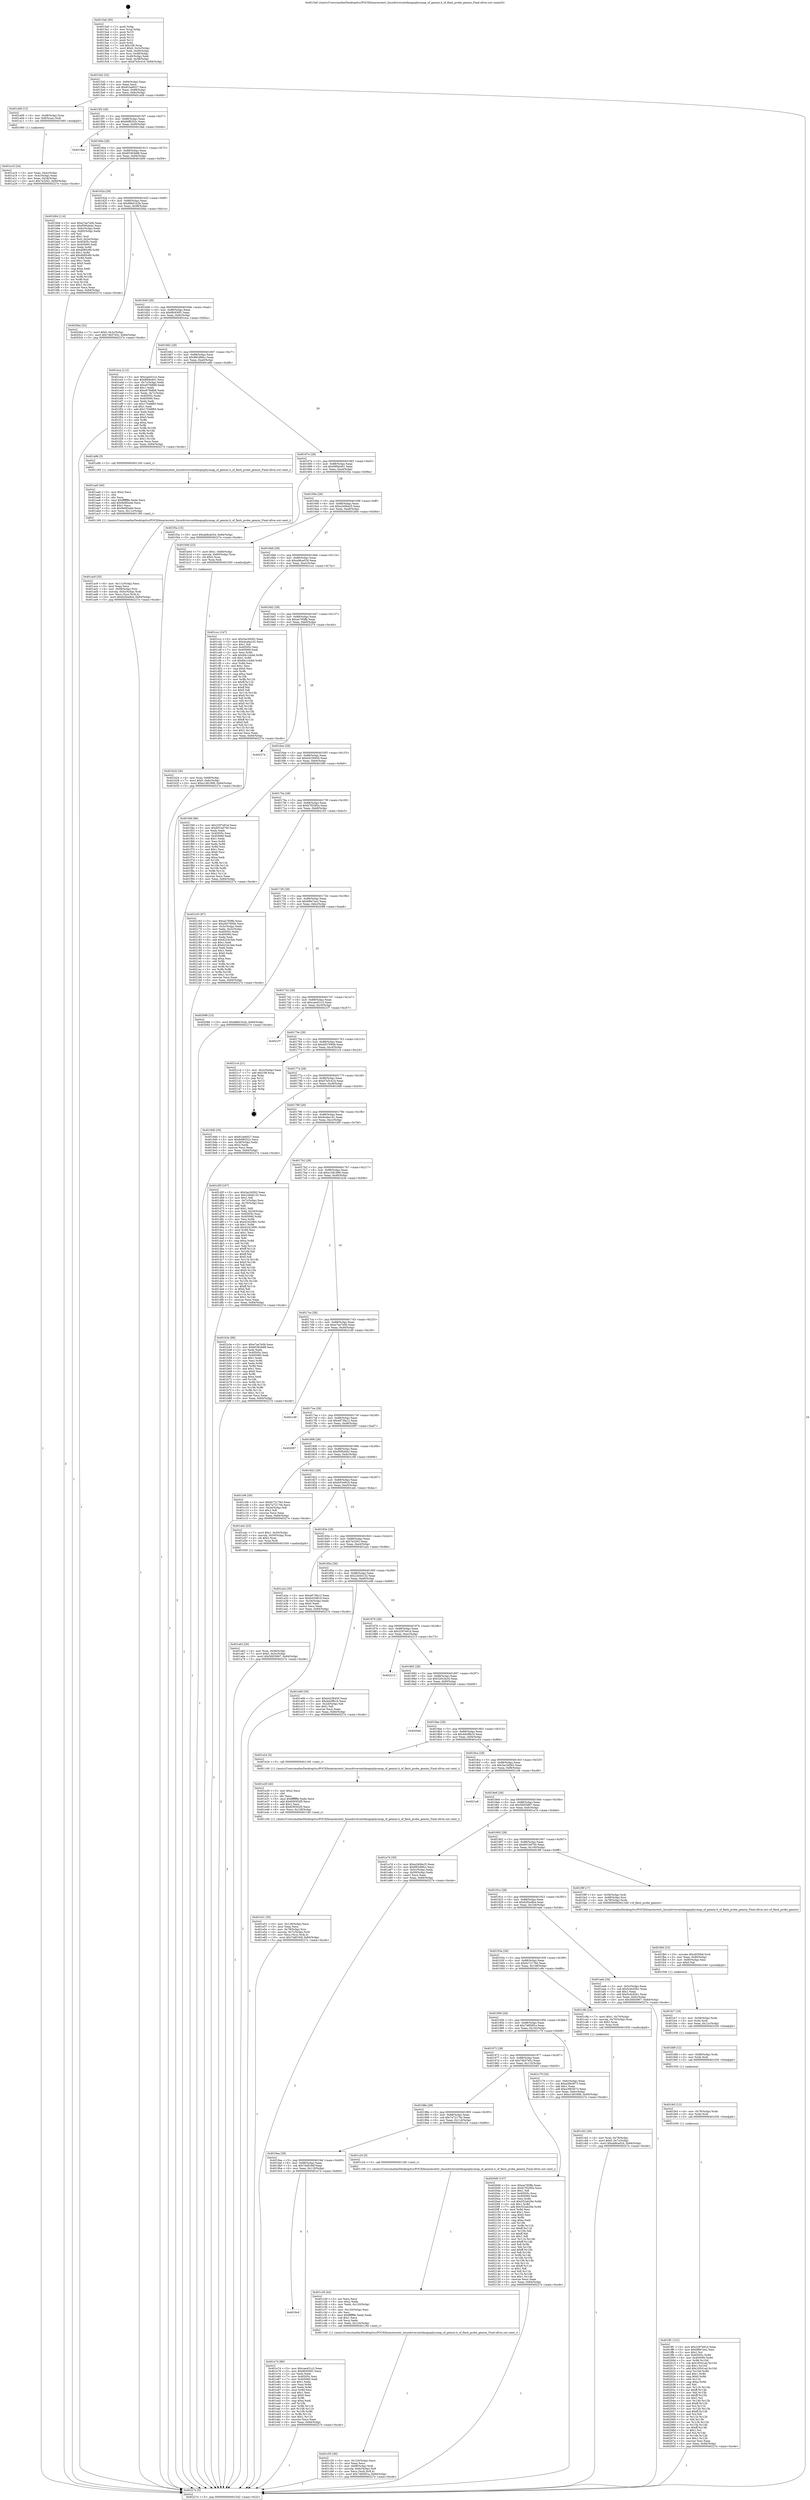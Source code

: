 digraph "0x4015a0" {
  label = "0x4015a0 (/mnt/c/Users/mathe/Desktop/tcc/POCII/binaries/extr_linuxdriversmtdmapsphysmap_of_gemini.h_of_flash_probe_gemini_Final-ollvm.out::main(0))"
  labelloc = "t"
  node[shape=record]

  Entry [label="",width=0.3,height=0.3,shape=circle,fillcolor=black,style=filled]
  "0x4015d2" [label="{
     0x4015d2 [32]\l
     | [instrs]\l
     &nbsp;&nbsp;0x4015d2 \<+6\>: mov -0x84(%rbp),%eax\l
     &nbsp;&nbsp;0x4015d8 \<+2\>: mov %eax,%ecx\l
     &nbsp;&nbsp;0x4015da \<+6\>: sub $0x81be6027,%ecx\l
     &nbsp;&nbsp;0x4015e0 \<+6\>: mov %eax,-0x88(%rbp)\l
     &nbsp;&nbsp;0x4015e6 \<+6\>: mov %ecx,-0x8c(%rbp)\l
     &nbsp;&nbsp;0x4015ec \<+6\>: je 0000000000401a09 \<main+0x469\>\l
  }"]
  "0x401a09" [label="{
     0x401a09 [13]\l
     | [instrs]\l
     &nbsp;&nbsp;0x401a09 \<+4\>: mov -0x48(%rbp),%rax\l
     &nbsp;&nbsp;0x401a0d \<+4\>: mov 0x8(%rax),%rdi\l
     &nbsp;&nbsp;0x401a11 \<+5\>: call 0000000000401060 \<atoi@plt\>\l
     | [calls]\l
     &nbsp;&nbsp;0x401060 \{1\} (unknown)\l
  }"]
  "0x4015f2" [label="{
     0x4015f2 [28]\l
     | [instrs]\l
     &nbsp;&nbsp;0x4015f2 \<+5\>: jmp 00000000004015f7 \<main+0x57\>\l
     &nbsp;&nbsp;0x4015f7 \<+6\>: mov -0x88(%rbp),%eax\l
     &nbsp;&nbsp;0x4015fd \<+5\>: sub $0x84f8352c,%eax\l
     &nbsp;&nbsp;0x401602 \<+6\>: mov %eax,-0x90(%rbp)\l
     &nbsp;&nbsp;0x401608 \<+6\>: je 00000000004019ee \<main+0x44e\>\l
  }"]
  Exit [label="",width=0.3,height=0.3,shape=circle,fillcolor=black,style=filled,peripheries=2]
  "0x4019ee" [label="{
     0x4019ee\l
  }", style=dashed]
  "0x40160e" [label="{
     0x40160e [28]\l
     | [instrs]\l
     &nbsp;&nbsp;0x40160e \<+5\>: jmp 0000000000401613 \<main+0x73\>\l
     &nbsp;&nbsp;0x401613 \<+6\>: mov -0x88(%rbp),%eax\l
     &nbsp;&nbsp;0x401619 \<+5\>: sub $0x85363b88,%eax\l
     &nbsp;&nbsp;0x40161e \<+6\>: mov %eax,-0x94(%rbp)\l
     &nbsp;&nbsp;0x401624 \<+6\>: je 0000000000401b94 \<main+0x5f4\>\l
  }"]
  "0x401ff1" [label="{
     0x401ff1 [151]\l
     | [instrs]\l
     &nbsp;&nbsp;0x401ff1 \<+5\>: mov $0x2297e91d,%eax\l
     &nbsp;&nbsp;0x401ff6 \<+5\>: mov $0xbf9e7ee2,%esi\l
     &nbsp;&nbsp;0x401ffb \<+2\>: mov $0x1,%cl\l
     &nbsp;&nbsp;0x401ffd \<+8\>: mov 0x40505c,%r8d\l
     &nbsp;&nbsp;0x402005 \<+8\>: mov 0x405060,%r9d\l
     &nbsp;&nbsp;0x40200d \<+3\>: mov %r8d,%r10d\l
     &nbsp;&nbsp;0x402010 \<+7\>: sub $0x16541ed,%r10d\l
     &nbsp;&nbsp;0x402017 \<+4\>: sub $0x1,%r10d\l
     &nbsp;&nbsp;0x40201b \<+7\>: add $0x16541ed,%r10d\l
     &nbsp;&nbsp;0x402022 \<+4\>: imul %r10d,%r8d\l
     &nbsp;&nbsp;0x402026 \<+4\>: and $0x1,%r8d\l
     &nbsp;&nbsp;0x40202a \<+4\>: cmp $0x0,%r8d\l
     &nbsp;&nbsp;0x40202e \<+4\>: sete %r11b\l
     &nbsp;&nbsp;0x402032 \<+4\>: cmp $0xa,%r9d\l
     &nbsp;&nbsp;0x402036 \<+3\>: setl %bl\l
     &nbsp;&nbsp;0x402039 \<+3\>: mov %r11b,%r14b\l
     &nbsp;&nbsp;0x40203c \<+4\>: xor $0xff,%r14b\l
     &nbsp;&nbsp;0x402040 \<+3\>: mov %bl,%r15b\l
     &nbsp;&nbsp;0x402043 \<+4\>: xor $0xff,%r15b\l
     &nbsp;&nbsp;0x402047 \<+3\>: xor $0x1,%cl\l
     &nbsp;&nbsp;0x40204a \<+3\>: mov %r14b,%r12b\l
     &nbsp;&nbsp;0x40204d \<+4\>: and $0xff,%r12b\l
     &nbsp;&nbsp;0x402051 \<+3\>: and %cl,%r11b\l
     &nbsp;&nbsp;0x402054 \<+3\>: mov %r15b,%r13b\l
     &nbsp;&nbsp;0x402057 \<+4\>: and $0xff,%r13b\l
     &nbsp;&nbsp;0x40205b \<+2\>: and %cl,%bl\l
     &nbsp;&nbsp;0x40205d \<+3\>: or %r11b,%r12b\l
     &nbsp;&nbsp;0x402060 \<+3\>: or %bl,%r13b\l
     &nbsp;&nbsp;0x402063 \<+3\>: xor %r13b,%r12b\l
     &nbsp;&nbsp;0x402066 \<+3\>: or %r15b,%r14b\l
     &nbsp;&nbsp;0x402069 \<+4\>: xor $0xff,%r14b\l
     &nbsp;&nbsp;0x40206d \<+3\>: or $0x1,%cl\l
     &nbsp;&nbsp;0x402070 \<+3\>: and %cl,%r14b\l
     &nbsp;&nbsp;0x402073 \<+3\>: or %r14b,%r12b\l
     &nbsp;&nbsp;0x402076 \<+4\>: test $0x1,%r12b\l
     &nbsp;&nbsp;0x40207a \<+3\>: cmovne %esi,%eax\l
     &nbsp;&nbsp;0x40207d \<+6\>: mov %eax,-0x84(%rbp)\l
     &nbsp;&nbsp;0x402083 \<+5\>: jmp 000000000040227e \<main+0xcde\>\l
  }"]
  "0x401b94" [label="{
     0x401b94 [114]\l
     | [instrs]\l
     &nbsp;&nbsp;0x401b94 \<+5\>: mov $0xe7ae7e0b,%eax\l
     &nbsp;&nbsp;0x401b99 \<+5\>: mov $0xf595d44c,%ecx\l
     &nbsp;&nbsp;0x401b9e \<+3\>: mov -0x6c(%rbp),%edx\l
     &nbsp;&nbsp;0x401ba1 \<+3\>: cmp -0x60(%rbp),%edx\l
     &nbsp;&nbsp;0x401ba4 \<+4\>: setl %sil\l
     &nbsp;&nbsp;0x401ba8 \<+4\>: and $0x1,%sil\l
     &nbsp;&nbsp;0x401bac \<+4\>: mov %sil,-0x2e(%rbp)\l
     &nbsp;&nbsp;0x401bb0 \<+7\>: mov 0x40505c,%edx\l
     &nbsp;&nbsp;0x401bb7 \<+7\>: mov 0x405060,%edi\l
     &nbsp;&nbsp;0x401bbe \<+3\>: mov %edx,%r8d\l
     &nbsp;&nbsp;0x401bc1 \<+7\>: sub $0xd085c89,%r8d\l
     &nbsp;&nbsp;0x401bc8 \<+4\>: sub $0x1,%r8d\l
     &nbsp;&nbsp;0x401bcc \<+7\>: add $0xd085c89,%r8d\l
     &nbsp;&nbsp;0x401bd3 \<+4\>: imul %r8d,%edx\l
     &nbsp;&nbsp;0x401bd7 \<+3\>: and $0x1,%edx\l
     &nbsp;&nbsp;0x401bda \<+3\>: cmp $0x0,%edx\l
     &nbsp;&nbsp;0x401bdd \<+4\>: sete %sil\l
     &nbsp;&nbsp;0x401be1 \<+3\>: cmp $0xa,%edi\l
     &nbsp;&nbsp;0x401be4 \<+4\>: setl %r9b\l
     &nbsp;&nbsp;0x401be8 \<+3\>: mov %sil,%r10b\l
     &nbsp;&nbsp;0x401beb \<+3\>: and %r9b,%r10b\l
     &nbsp;&nbsp;0x401bee \<+3\>: xor %r9b,%sil\l
     &nbsp;&nbsp;0x401bf1 \<+3\>: or %sil,%r10b\l
     &nbsp;&nbsp;0x401bf4 \<+4\>: test $0x1,%r10b\l
     &nbsp;&nbsp;0x401bf8 \<+3\>: cmovne %ecx,%eax\l
     &nbsp;&nbsp;0x401bfb \<+6\>: mov %eax,-0x84(%rbp)\l
     &nbsp;&nbsp;0x401c01 \<+5\>: jmp 000000000040227e \<main+0xcde\>\l
  }"]
  "0x40162a" [label="{
     0x40162a [28]\l
     | [instrs]\l
     &nbsp;&nbsp;0x40162a \<+5\>: jmp 000000000040162f \<main+0x8f\>\l
     &nbsp;&nbsp;0x40162f \<+6\>: mov -0x88(%rbp),%eax\l
     &nbsp;&nbsp;0x401635 \<+5\>: sub $0x88b01b2b,%eax\l
     &nbsp;&nbsp;0x40163a \<+6\>: mov %eax,-0x98(%rbp)\l
     &nbsp;&nbsp;0x401640 \<+6\>: je 00000000004020ba \<main+0xb1a\>\l
  }"]
  "0x401fe5" [label="{
     0x401fe5 [12]\l
     | [instrs]\l
     &nbsp;&nbsp;0x401fe5 \<+4\>: mov -0x78(%rbp),%rdx\l
     &nbsp;&nbsp;0x401fe9 \<+3\>: mov %rdx,%rdi\l
     &nbsp;&nbsp;0x401fec \<+5\>: call 0000000000401030 \<free@plt\>\l
     | [calls]\l
     &nbsp;&nbsp;0x401030 \{1\} (unknown)\l
  }"]
  "0x4020ba" [label="{
     0x4020ba [22]\l
     | [instrs]\l
     &nbsp;&nbsp;0x4020ba \<+7\>: movl $0x0,-0x3c(%rbp)\l
     &nbsp;&nbsp;0x4020c1 \<+10\>: movl $0x74b57e5c,-0x84(%rbp)\l
     &nbsp;&nbsp;0x4020cb \<+5\>: jmp 000000000040227e \<main+0xcde\>\l
  }"]
  "0x401646" [label="{
     0x401646 [28]\l
     | [instrs]\l
     &nbsp;&nbsp;0x401646 \<+5\>: jmp 000000000040164b \<main+0xab\>\l
     &nbsp;&nbsp;0x40164b \<+6\>: mov -0x88(%rbp),%eax\l
     &nbsp;&nbsp;0x401651 \<+5\>: sub $0x8fc930f1,%eax\l
     &nbsp;&nbsp;0x401656 \<+6\>: mov %eax,-0x9c(%rbp)\l
     &nbsp;&nbsp;0x40165c \<+6\>: je 0000000000401eca \<main+0x92a\>\l
  }"]
  "0x401fd9" [label="{
     0x401fd9 [12]\l
     | [instrs]\l
     &nbsp;&nbsp;0x401fd9 \<+4\>: mov -0x68(%rbp),%rdx\l
     &nbsp;&nbsp;0x401fdd \<+3\>: mov %rdx,%rdi\l
     &nbsp;&nbsp;0x401fe0 \<+5\>: call 0000000000401030 \<free@plt\>\l
     | [calls]\l
     &nbsp;&nbsp;0x401030 \{1\} (unknown)\l
  }"]
  "0x401eca" [label="{
     0x401eca [112]\l
     | [instrs]\l
     &nbsp;&nbsp;0x401eca \<+5\>: mov $0xcae431c2,%eax\l
     &nbsp;&nbsp;0x401ecf \<+5\>: mov $0x99f4e401,%ecx\l
     &nbsp;&nbsp;0x401ed4 \<+3\>: mov -0x7c(%rbp),%edx\l
     &nbsp;&nbsp;0x401ed7 \<+6\>: add $0xe979dfd8,%edx\l
     &nbsp;&nbsp;0x401edd \<+3\>: add $0x1,%edx\l
     &nbsp;&nbsp;0x401ee0 \<+6\>: sub $0xe979dfd8,%edx\l
     &nbsp;&nbsp;0x401ee6 \<+3\>: mov %edx,-0x7c(%rbp)\l
     &nbsp;&nbsp;0x401ee9 \<+7\>: mov 0x40505c,%edx\l
     &nbsp;&nbsp;0x401ef0 \<+7\>: mov 0x405060,%esi\l
     &nbsp;&nbsp;0x401ef7 \<+2\>: mov %edx,%edi\l
     &nbsp;&nbsp;0x401ef9 \<+6\>: sub $0x17048f65,%edi\l
     &nbsp;&nbsp;0x401eff \<+3\>: sub $0x1,%edi\l
     &nbsp;&nbsp;0x401f02 \<+6\>: add $0x17048f65,%edi\l
     &nbsp;&nbsp;0x401f08 \<+3\>: imul %edi,%edx\l
     &nbsp;&nbsp;0x401f0b \<+3\>: and $0x1,%edx\l
     &nbsp;&nbsp;0x401f0e \<+3\>: cmp $0x0,%edx\l
     &nbsp;&nbsp;0x401f11 \<+4\>: sete %r8b\l
     &nbsp;&nbsp;0x401f15 \<+3\>: cmp $0xa,%esi\l
     &nbsp;&nbsp;0x401f18 \<+4\>: setl %r9b\l
     &nbsp;&nbsp;0x401f1c \<+3\>: mov %r8b,%r10b\l
     &nbsp;&nbsp;0x401f1f \<+3\>: and %r9b,%r10b\l
     &nbsp;&nbsp;0x401f22 \<+3\>: xor %r9b,%r8b\l
     &nbsp;&nbsp;0x401f25 \<+3\>: or %r8b,%r10b\l
     &nbsp;&nbsp;0x401f28 \<+4\>: test $0x1,%r10b\l
     &nbsp;&nbsp;0x401f2c \<+3\>: cmovne %ecx,%eax\l
     &nbsp;&nbsp;0x401f2f \<+6\>: mov %eax,-0x84(%rbp)\l
     &nbsp;&nbsp;0x401f35 \<+5\>: jmp 000000000040227e \<main+0xcde\>\l
  }"]
  "0x401662" [label="{
     0x401662 [28]\l
     | [instrs]\l
     &nbsp;&nbsp;0x401662 \<+5\>: jmp 0000000000401667 \<main+0xc7\>\l
     &nbsp;&nbsp;0x401667 \<+6\>: mov -0x88(%rbp),%eax\l
     &nbsp;&nbsp;0x40166d \<+5\>: sub $0x992d96cc,%eax\l
     &nbsp;&nbsp;0x401672 \<+6\>: mov %eax,-0xa0(%rbp)\l
     &nbsp;&nbsp;0x401678 \<+6\>: je 0000000000401a9b \<main+0x4fb\>\l
  }"]
  "0x401fc7" [label="{
     0x401fc7 [18]\l
     | [instrs]\l
     &nbsp;&nbsp;0x401fc7 \<+4\>: mov -0x58(%rbp),%rdx\l
     &nbsp;&nbsp;0x401fcb \<+3\>: mov %rdx,%rdi\l
     &nbsp;&nbsp;0x401fce \<+6\>: mov %eax,-0x12c(%rbp)\l
     &nbsp;&nbsp;0x401fd4 \<+5\>: call 0000000000401030 \<free@plt\>\l
     | [calls]\l
     &nbsp;&nbsp;0x401030 \{1\} (unknown)\l
  }"]
  "0x401a9b" [label="{
     0x401a9b [5]\l
     | [instrs]\l
     &nbsp;&nbsp;0x401a9b \<+5\>: call 0000000000401160 \<next_i\>\l
     | [calls]\l
     &nbsp;&nbsp;0x401160 \{1\} (/mnt/c/Users/mathe/Desktop/tcc/POCII/binaries/extr_linuxdriversmtdmapsphysmap_of_gemini.h_of_flash_probe_gemini_Final-ollvm.out::next_i)\l
  }"]
  "0x40167e" [label="{
     0x40167e [28]\l
     | [instrs]\l
     &nbsp;&nbsp;0x40167e \<+5\>: jmp 0000000000401683 \<main+0xe3\>\l
     &nbsp;&nbsp;0x401683 \<+6\>: mov -0x88(%rbp),%eax\l
     &nbsp;&nbsp;0x401689 \<+5\>: sub $0x99f4e401,%eax\l
     &nbsp;&nbsp;0x40168e \<+6\>: mov %eax,-0xa4(%rbp)\l
     &nbsp;&nbsp;0x401694 \<+6\>: je 0000000000401f3a \<main+0x99a\>\l
  }"]
  "0x401fb0" [label="{
     0x401fb0 [23]\l
     | [instrs]\l
     &nbsp;&nbsp;0x401fb0 \<+10\>: movabs $0x4030b6,%rdi\l
     &nbsp;&nbsp;0x401fba \<+3\>: mov %eax,-0x80(%rbp)\l
     &nbsp;&nbsp;0x401fbd \<+3\>: mov -0x80(%rbp),%esi\l
     &nbsp;&nbsp;0x401fc0 \<+2\>: mov $0x0,%al\l
     &nbsp;&nbsp;0x401fc2 \<+5\>: call 0000000000401040 \<printf@plt\>\l
     | [calls]\l
     &nbsp;&nbsp;0x401040 \{1\} (unknown)\l
  }"]
  "0x401f3a" [label="{
     0x401f3a [15]\l
     | [instrs]\l
     &nbsp;&nbsp;0x401f3a \<+10\>: movl $0xab8ca024,-0x84(%rbp)\l
     &nbsp;&nbsp;0x401f44 \<+5\>: jmp 000000000040227e \<main+0xcde\>\l
  }"]
  "0x40169a" [label="{
     0x40169a [28]\l
     | [instrs]\l
     &nbsp;&nbsp;0x40169a \<+5\>: jmp 000000000040169f \<main+0xff\>\l
     &nbsp;&nbsp;0x40169f \<+6\>: mov -0x88(%rbp),%eax\l
     &nbsp;&nbsp;0x4016a5 \<+5\>: sub $0xa2406a25,%eax\l
     &nbsp;&nbsp;0x4016aa \<+6\>: mov %eax,-0xa8(%rbp)\l
     &nbsp;&nbsp;0x4016b0 \<+6\>: je 0000000000401b0d \<main+0x56d\>\l
  }"]
  "0x4019c6" [label="{
     0x4019c6\l
  }", style=dashed]
  "0x401b0d" [label="{
     0x401b0d [23]\l
     | [instrs]\l
     &nbsp;&nbsp;0x401b0d \<+7\>: movl $0x1,-0x60(%rbp)\l
     &nbsp;&nbsp;0x401b14 \<+4\>: movslq -0x60(%rbp),%rax\l
     &nbsp;&nbsp;0x401b18 \<+4\>: shl $0x2,%rax\l
     &nbsp;&nbsp;0x401b1c \<+3\>: mov %rax,%rdi\l
     &nbsp;&nbsp;0x401b1f \<+5\>: call 0000000000401050 \<malloc@plt\>\l
     | [calls]\l
     &nbsp;&nbsp;0x401050 \{1\} (unknown)\l
  }"]
  "0x4016b6" [label="{
     0x4016b6 [28]\l
     | [instrs]\l
     &nbsp;&nbsp;0x4016b6 \<+5\>: jmp 00000000004016bb \<main+0x11b\>\l
     &nbsp;&nbsp;0x4016bb \<+6\>: mov -0x88(%rbp),%eax\l
     &nbsp;&nbsp;0x4016c1 \<+5\>: sub $0xab8ca024,%eax\l
     &nbsp;&nbsp;0x4016c6 \<+6\>: mov %eax,-0xac(%rbp)\l
     &nbsp;&nbsp;0x4016cc \<+6\>: je 0000000000401ccc \<main+0x72c\>\l
  }"]
  "0x401e74" [label="{
     0x401e74 [86]\l
     | [instrs]\l
     &nbsp;&nbsp;0x401e74 \<+5\>: mov $0xcae431c2,%eax\l
     &nbsp;&nbsp;0x401e79 \<+5\>: mov $0x8fc930f1,%ecx\l
     &nbsp;&nbsp;0x401e7e \<+2\>: xor %edx,%edx\l
     &nbsp;&nbsp;0x401e80 \<+7\>: mov 0x40505c,%esi\l
     &nbsp;&nbsp;0x401e87 \<+7\>: mov 0x405060,%edi\l
     &nbsp;&nbsp;0x401e8e \<+3\>: sub $0x1,%edx\l
     &nbsp;&nbsp;0x401e91 \<+3\>: mov %esi,%r8d\l
     &nbsp;&nbsp;0x401e94 \<+3\>: add %edx,%r8d\l
     &nbsp;&nbsp;0x401e97 \<+4\>: imul %r8d,%esi\l
     &nbsp;&nbsp;0x401e9b \<+3\>: and $0x1,%esi\l
     &nbsp;&nbsp;0x401e9e \<+3\>: cmp $0x0,%esi\l
     &nbsp;&nbsp;0x401ea1 \<+4\>: sete %r9b\l
     &nbsp;&nbsp;0x401ea5 \<+3\>: cmp $0xa,%edi\l
     &nbsp;&nbsp;0x401ea8 \<+4\>: setl %r10b\l
     &nbsp;&nbsp;0x401eac \<+3\>: mov %r9b,%r11b\l
     &nbsp;&nbsp;0x401eaf \<+3\>: and %r10b,%r11b\l
     &nbsp;&nbsp;0x401eb2 \<+3\>: xor %r10b,%r9b\l
     &nbsp;&nbsp;0x401eb5 \<+3\>: or %r9b,%r11b\l
     &nbsp;&nbsp;0x401eb8 \<+4\>: test $0x1,%r11b\l
     &nbsp;&nbsp;0x401ebc \<+3\>: cmovne %ecx,%eax\l
     &nbsp;&nbsp;0x401ebf \<+6\>: mov %eax,-0x84(%rbp)\l
     &nbsp;&nbsp;0x401ec5 \<+5\>: jmp 000000000040227e \<main+0xcde\>\l
  }"]
  "0x401ccc" [label="{
     0x401ccc [147]\l
     | [instrs]\l
     &nbsp;&nbsp;0x401ccc \<+5\>: mov $0x5ac3d562,%eax\l
     &nbsp;&nbsp;0x401cd1 \<+5\>: mov $0xdcaba1d1,%ecx\l
     &nbsp;&nbsp;0x401cd6 \<+2\>: mov $0x1,%dl\l
     &nbsp;&nbsp;0x401cd8 \<+7\>: mov 0x40505c,%esi\l
     &nbsp;&nbsp;0x401cdf \<+7\>: mov 0x405060,%edi\l
     &nbsp;&nbsp;0x401ce6 \<+3\>: mov %esi,%r8d\l
     &nbsp;&nbsp;0x401ce9 \<+7\>: add $0x84c1dcb6,%r8d\l
     &nbsp;&nbsp;0x401cf0 \<+4\>: sub $0x1,%r8d\l
     &nbsp;&nbsp;0x401cf4 \<+7\>: sub $0x84c1dcb6,%r8d\l
     &nbsp;&nbsp;0x401cfb \<+4\>: imul %r8d,%esi\l
     &nbsp;&nbsp;0x401cff \<+3\>: and $0x1,%esi\l
     &nbsp;&nbsp;0x401d02 \<+3\>: cmp $0x0,%esi\l
     &nbsp;&nbsp;0x401d05 \<+4\>: sete %r9b\l
     &nbsp;&nbsp;0x401d09 \<+3\>: cmp $0xa,%edi\l
     &nbsp;&nbsp;0x401d0c \<+4\>: setl %r10b\l
     &nbsp;&nbsp;0x401d10 \<+3\>: mov %r9b,%r11b\l
     &nbsp;&nbsp;0x401d13 \<+4\>: xor $0xff,%r11b\l
     &nbsp;&nbsp;0x401d17 \<+3\>: mov %r10b,%bl\l
     &nbsp;&nbsp;0x401d1a \<+3\>: xor $0xff,%bl\l
     &nbsp;&nbsp;0x401d1d \<+3\>: xor $0x0,%dl\l
     &nbsp;&nbsp;0x401d20 \<+3\>: mov %r11b,%r14b\l
     &nbsp;&nbsp;0x401d23 \<+4\>: and $0x0,%r14b\l
     &nbsp;&nbsp;0x401d27 \<+3\>: and %dl,%r9b\l
     &nbsp;&nbsp;0x401d2a \<+3\>: mov %bl,%r15b\l
     &nbsp;&nbsp;0x401d2d \<+4\>: and $0x0,%r15b\l
     &nbsp;&nbsp;0x401d31 \<+3\>: and %dl,%r10b\l
     &nbsp;&nbsp;0x401d34 \<+3\>: or %r9b,%r14b\l
     &nbsp;&nbsp;0x401d37 \<+3\>: or %r10b,%r15b\l
     &nbsp;&nbsp;0x401d3a \<+3\>: xor %r15b,%r14b\l
     &nbsp;&nbsp;0x401d3d \<+3\>: or %bl,%r11b\l
     &nbsp;&nbsp;0x401d40 \<+4\>: xor $0xff,%r11b\l
     &nbsp;&nbsp;0x401d44 \<+3\>: or $0x0,%dl\l
     &nbsp;&nbsp;0x401d47 \<+3\>: and %dl,%r11b\l
     &nbsp;&nbsp;0x401d4a \<+3\>: or %r11b,%r14b\l
     &nbsp;&nbsp;0x401d4d \<+4\>: test $0x1,%r14b\l
     &nbsp;&nbsp;0x401d51 \<+3\>: cmovne %ecx,%eax\l
     &nbsp;&nbsp;0x401d54 \<+6\>: mov %eax,-0x84(%rbp)\l
     &nbsp;&nbsp;0x401d5a \<+5\>: jmp 000000000040227e \<main+0xcde\>\l
  }"]
  "0x4016d2" [label="{
     0x4016d2 [28]\l
     | [instrs]\l
     &nbsp;&nbsp;0x4016d2 \<+5\>: jmp 00000000004016d7 \<main+0x137\>\l
     &nbsp;&nbsp;0x4016d7 \<+6\>: mov -0x88(%rbp),%eax\l
     &nbsp;&nbsp;0x4016dd \<+5\>: sub $0xae795ffa,%eax\l
     &nbsp;&nbsp;0x4016e2 \<+6\>: mov %eax,-0xb0(%rbp)\l
     &nbsp;&nbsp;0x4016e8 \<+6\>: je 0000000000402274 \<main+0xcd4\>\l
  }"]
  "0x401e51" [label="{
     0x401e51 [35]\l
     | [instrs]\l
     &nbsp;&nbsp;0x401e51 \<+6\>: mov -0x128(%rbp),%ecx\l
     &nbsp;&nbsp;0x401e57 \<+3\>: imul %eax,%ecx\l
     &nbsp;&nbsp;0x401e5a \<+4\>: mov -0x78(%rbp),%rsi\l
     &nbsp;&nbsp;0x401e5e \<+4\>: movslq -0x7c(%rbp),%rdi\l
     &nbsp;&nbsp;0x401e62 \<+3\>: mov %ecx,(%rsi,%rdi,4)\l
     &nbsp;&nbsp;0x401e65 \<+10\>: movl $0x7ddf194f,-0x84(%rbp)\l
     &nbsp;&nbsp;0x401e6f \<+5\>: jmp 000000000040227e \<main+0xcde\>\l
  }"]
  "0x402274" [label="{
     0x402274\l
  }", style=dashed]
  "0x4016ee" [label="{
     0x4016ee [28]\l
     | [instrs]\l
     &nbsp;&nbsp;0x4016ee \<+5\>: jmp 00000000004016f3 \<main+0x153\>\l
     &nbsp;&nbsp;0x4016f3 \<+6\>: mov -0x88(%rbp),%eax\l
     &nbsp;&nbsp;0x4016f9 \<+5\>: sub $0xb4239450,%eax\l
     &nbsp;&nbsp;0x4016fe \<+6\>: mov %eax,-0xb4(%rbp)\l
     &nbsp;&nbsp;0x401704 \<+6\>: je 0000000000401f49 \<main+0x9a9\>\l
  }"]
  "0x401e29" [label="{
     0x401e29 [40]\l
     | [instrs]\l
     &nbsp;&nbsp;0x401e29 \<+5\>: mov $0x2,%ecx\l
     &nbsp;&nbsp;0x401e2e \<+1\>: cltd\l
     &nbsp;&nbsp;0x401e2f \<+2\>: idiv %ecx\l
     &nbsp;&nbsp;0x401e31 \<+6\>: imul $0xfffffffe,%edx,%ecx\l
     &nbsp;&nbsp;0x401e37 \<+6\>: add $0x839302f5,%ecx\l
     &nbsp;&nbsp;0x401e3d \<+3\>: add $0x1,%ecx\l
     &nbsp;&nbsp;0x401e40 \<+6\>: sub $0x839302f5,%ecx\l
     &nbsp;&nbsp;0x401e46 \<+6\>: mov %ecx,-0x128(%rbp)\l
     &nbsp;&nbsp;0x401e4c \<+5\>: call 0000000000401160 \<next_i\>\l
     | [calls]\l
     &nbsp;&nbsp;0x401160 \{1\} (/mnt/c/Users/mathe/Desktop/tcc/POCII/binaries/extr_linuxdriversmtdmapsphysmap_of_gemini.h_of_flash_probe_gemini_Final-ollvm.out::next_i)\l
  }"]
  "0x401f49" [label="{
     0x401f49 [86]\l
     | [instrs]\l
     &nbsp;&nbsp;0x401f49 \<+5\>: mov $0x2297e91d,%eax\l
     &nbsp;&nbsp;0x401f4e \<+5\>: mov $0x601bd700,%ecx\l
     &nbsp;&nbsp;0x401f53 \<+2\>: xor %edx,%edx\l
     &nbsp;&nbsp;0x401f55 \<+7\>: mov 0x40505c,%esi\l
     &nbsp;&nbsp;0x401f5c \<+7\>: mov 0x405060,%edi\l
     &nbsp;&nbsp;0x401f63 \<+3\>: sub $0x1,%edx\l
     &nbsp;&nbsp;0x401f66 \<+3\>: mov %esi,%r8d\l
     &nbsp;&nbsp;0x401f69 \<+3\>: add %edx,%r8d\l
     &nbsp;&nbsp;0x401f6c \<+4\>: imul %r8d,%esi\l
     &nbsp;&nbsp;0x401f70 \<+3\>: and $0x1,%esi\l
     &nbsp;&nbsp;0x401f73 \<+3\>: cmp $0x0,%esi\l
     &nbsp;&nbsp;0x401f76 \<+4\>: sete %r9b\l
     &nbsp;&nbsp;0x401f7a \<+3\>: cmp $0xa,%edi\l
     &nbsp;&nbsp;0x401f7d \<+4\>: setl %r10b\l
     &nbsp;&nbsp;0x401f81 \<+3\>: mov %r9b,%r11b\l
     &nbsp;&nbsp;0x401f84 \<+3\>: and %r10b,%r11b\l
     &nbsp;&nbsp;0x401f87 \<+3\>: xor %r10b,%r9b\l
     &nbsp;&nbsp;0x401f8a \<+3\>: or %r9b,%r11b\l
     &nbsp;&nbsp;0x401f8d \<+4\>: test $0x1,%r11b\l
     &nbsp;&nbsp;0x401f91 \<+3\>: cmovne %ecx,%eax\l
     &nbsp;&nbsp;0x401f94 \<+6\>: mov %eax,-0x84(%rbp)\l
     &nbsp;&nbsp;0x401f9a \<+5\>: jmp 000000000040227e \<main+0xcde\>\l
  }"]
  "0x40170a" [label="{
     0x40170a [28]\l
     | [instrs]\l
     &nbsp;&nbsp;0x40170a \<+5\>: jmp 000000000040170f \<main+0x16f\>\l
     &nbsp;&nbsp;0x40170f \<+6\>: mov -0x88(%rbp),%eax\l
     &nbsp;&nbsp;0x401715 \<+5\>: sub $0xb7f5285a,%eax\l
     &nbsp;&nbsp;0x40171a \<+6\>: mov %eax,-0xb8(%rbp)\l
     &nbsp;&nbsp;0x401720 \<+6\>: je 0000000000402163 \<main+0xbc3\>\l
  }"]
  "0x401cb2" [label="{
     0x401cb2 [26]\l
     | [instrs]\l
     &nbsp;&nbsp;0x401cb2 \<+4\>: mov %rax,-0x78(%rbp)\l
     &nbsp;&nbsp;0x401cb6 \<+7\>: movl $0x0,-0x7c(%rbp)\l
     &nbsp;&nbsp;0x401cbd \<+10\>: movl $0xab8ca024,-0x84(%rbp)\l
     &nbsp;&nbsp;0x401cc7 \<+5\>: jmp 000000000040227e \<main+0xcde\>\l
  }"]
  "0x402163" [label="{
     0x402163 [97]\l
     | [instrs]\l
     &nbsp;&nbsp;0x402163 \<+5\>: mov $0xae795ffa,%eax\l
     &nbsp;&nbsp;0x402168 \<+5\>: mov $0xd4576946,%ecx\l
     &nbsp;&nbsp;0x40216d \<+3\>: mov -0x3c(%rbp),%edx\l
     &nbsp;&nbsp;0x402170 \<+3\>: mov %edx,-0x2c(%rbp)\l
     &nbsp;&nbsp;0x402173 \<+7\>: mov 0x40505c,%edx\l
     &nbsp;&nbsp;0x40217a \<+7\>: mov 0x405060,%esi\l
     &nbsp;&nbsp;0x402181 \<+2\>: mov %edx,%edi\l
     &nbsp;&nbsp;0x402183 \<+6\>: add $0x6224c3eb,%edi\l
     &nbsp;&nbsp;0x402189 \<+3\>: sub $0x1,%edi\l
     &nbsp;&nbsp;0x40218c \<+6\>: sub $0x6224c3eb,%edi\l
     &nbsp;&nbsp;0x402192 \<+3\>: imul %edi,%edx\l
     &nbsp;&nbsp;0x402195 \<+3\>: and $0x1,%edx\l
     &nbsp;&nbsp;0x402198 \<+3\>: cmp $0x0,%edx\l
     &nbsp;&nbsp;0x40219b \<+4\>: sete %r8b\l
     &nbsp;&nbsp;0x40219f \<+3\>: cmp $0xa,%esi\l
     &nbsp;&nbsp;0x4021a2 \<+4\>: setl %r9b\l
     &nbsp;&nbsp;0x4021a6 \<+3\>: mov %r8b,%r10b\l
     &nbsp;&nbsp;0x4021a9 \<+3\>: and %r9b,%r10b\l
     &nbsp;&nbsp;0x4021ac \<+3\>: xor %r9b,%r8b\l
     &nbsp;&nbsp;0x4021af \<+3\>: or %r8b,%r10b\l
     &nbsp;&nbsp;0x4021b2 \<+4\>: test $0x1,%r10b\l
     &nbsp;&nbsp;0x4021b6 \<+3\>: cmovne %ecx,%eax\l
     &nbsp;&nbsp;0x4021b9 \<+6\>: mov %eax,-0x84(%rbp)\l
     &nbsp;&nbsp;0x4021bf \<+5\>: jmp 000000000040227e \<main+0xcde\>\l
  }"]
  "0x401726" [label="{
     0x401726 [28]\l
     | [instrs]\l
     &nbsp;&nbsp;0x401726 \<+5\>: jmp 000000000040172b \<main+0x18b\>\l
     &nbsp;&nbsp;0x40172b \<+6\>: mov -0x88(%rbp),%eax\l
     &nbsp;&nbsp;0x401731 \<+5\>: sub $0xbf9e7ee2,%eax\l
     &nbsp;&nbsp;0x401736 \<+6\>: mov %eax,-0xbc(%rbp)\l
     &nbsp;&nbsp;0x40173c \<+6\>: je 0000000000402088 \<main+0xae8\>\l
  }"]
  "0x401c55" [label="{
     0x401c55 [36]\l
     | [instrs]\l
     &nbsp;&nbsp;0x401c55 \<+6\>: mov -0x124(%rbp),%ecx\l
     &nbsp;&nbsp;0x401c5b \<+3\>: imul %eax,%ecx\l
     &nbsp;&nbsp;0x401c5e \<+4\>: mov -0x68(%rbp),%rdi\l
     &nbsp;&nbsp;0x401c62 \<+4\>: movslq -0x6c(%rbp),%r8\l
     &nbsp;&nbsp;0x401c66 \<+4\>: mov %ecx,(%rdi,%r8,4)\l
     &nbsp;&nbsp;0x401c6a \<+10\>: movl $0x74850f1a,-0x84(%rbp)\l
     &nbsp;&nbsp;0x401c74 \<+5\>: jmp 000000000040227e \<main+0xcde\>\l
  }"]
  "0x402088" [label="{
     0x402088 [15]\l
     | [instrs]\l
     &nbsp;&nbsp;0x402088 \<+10\>: movl $0x88b01b2b,-0x84(%rbp)\l
     &nbsp;&nbsp;0x402092 \<+5\>: jmp 000000000040227e \<main+0xcde\>\l
  }"]
  "0x401742" [label="{
     0x401742 [28]\l
     | [instrs]\l
     &nbsp;&nbsp;0x401742 \<+5\>: jmp 0000000000401747 \<main+0x1a7\>\l
     &nbsp;&nbsp;0x401747 \<+6\>: mov -0x88(%rbp),%eax\l
     &nbsp;&nbsp;0x40174d \<+5\>: sub $0xcae431c2,%eax\l
     &nbsp;&nbsp;0x401752 \<+6\>: mov %eax,-0xc0(%rbp)\l
     &nbsp;&nbsp;0x401758 \<+6\>: je 00000000004021f7 \<main+0xc57\>\l
  }"]
  "0x401c29" [label="{
     0x401c29 [44]\l
     | [instrs]\l
     &nbsp;&nbsp;0x401c29 \<+2\>: xor %ecx,%ecx\l
     &nbsp;&nbsp;0x401c2b \<+5\>: mov $0x2,%edx\l
     &nbsp;&nbsp;0x401c30 \<+6\>: mov %edx,-0x120(%rbp)\l
     &nbsp;&nbsp;0x401c36 \<+1\>: cltd\l
     &nbsp;&nbsp;0x401c37 \<+6\>: mov -0x120(%rbp),%esi\l
     &nbsp;&nbsp;0x401c3d \<+2\>: idiv %esi\l
     &nbsp;&nbsp;0x401c3f \<+6\>: imul $0xfffffffe,%edx,%edx\l
     &nbsp;&nbsp;0x401c45 \<+3\>: sub $0x1,%ecx\l
     &nbsp;&nbsp;0x401c48 \<+2\>: sub %ecx,%edx\l
     &nbsp;&nbsp;0x401c4a \<+6\>: mov %edx,-0x124(%rbp)\l
     &nbsp;&nbsp;0x401c50 \<+5\>: call 0000000000401160 \<next_i\>\l
     | [calls]\l
     &nbsp;&nbsp;0x401160 \{1\} (/mnt/c/Users/mathe/Desktop/tcc/POCII/binaries/extr_linuxdriversmtdmapsphysmap_of_gemini.h_of_flash_probe_gemini_Final-ollvm.out::next_i)\l
  }"]
  "0x4021f7" [label="{
     0x4021f7\l
  }", style=dashed]
  "0x40175e" [label="{
     0x40175e [28]\l
     | [instrs]\l
     &nbsp;&nbsp;0x40175e \<+5\>: jmp 0000000000401763 \<main+0x1c3\>\l
     &nbsp;&nbsp;0x401763 \<+6\>: mov -0x88(%rbp),%eax\l
     &nbsp;&nbsp;0x401769 \<+5\>: sub $0xd4576946,%eax\l
     &nbsp;&nbsp;0x40176e \<+6\>: mov %eax,-0xc4(%rbp)\l
     &nbsp;&nbsp;0x401774 \<+6\>: je 00000000004021c4 \<main+0xc24\>\l
  }"]
  "0x4019aa" [label="{
     0x4019aa [28]\l
     | [instrs]\l
     &nbsp;&nbsp;0x4019aa \<+5\>: jmp 00000000004019af \<main+0x40f\>\l
     &nbsp;&nbsp;0x4019af \<+6\>: mov -0x88(%rbp),%eax\l
     &nbsp;&nbsp;0x4019b5 \<+5\>: sub $0x7ddf194f,%eax\l
     &nbsp;&nbsp;0x4019ba \<+6\>: mov %eax,-0x118(%rbp)\l
     &nbsp;&nbsp;0x4019c0 \<+6\>: je 0000000000401e74 \<main+0x8d4\>\l
  }"]
  "0x4021c4" [label="{
     0x4021c4 [21]\l
     | [instrs]\l
     &nbsp;&nbsp;0x4021c4 \<+3\>: mov -0x2c(%rbp),%eax\l
     &nbsp;&nbsp;0x4021c7 \<+7\>: add $0x108,%rsp\l
     &nbsp;&nbsp;0x4021ce \<+1\>: pop %rbx\l
     &nbsp;&nbsp;0x4021cf \<+2\>: pop %r12\l
     &nbsp;&nbsp;0x4021d1 \<+2\>: pop %r13\l
     &nbsp;&nbsp;0x4021d3 \<+2\>: pop %r14\l
     &nbsp;&nbsp;0x4021d5 \<+2\>: pop %r15\l
     &nbsp;&nbsp;0x4021d7 \<+1\>: pop %rbp\l
     &nbsp;&nbsp;0x4021d8 \<+1\>: ret\l
  }"]
  "0x40177a" [label="{
     0x40177a [28]\l
     | [instrs]\l
     &nbsp;&nbsp;0x40177a \<+5\>: jmp 000000000040177f \<main+0x1df\>\l
     &nbsp;&nbsp;0x40177f \<+6\>: mov -0x88(%rbp),%eax\l
     &nbsp;&nbsp;0x401785 \<+5\>: sub $0xd7e5c41d,%eax\l
     &nbsp;&nbsp;0x40178a \<+6\>: mov %eax,-0xc8(%rbp)\l
     &nbsp;&nbsp;0x401790 \<+6\>: je 00000000004019d0 \<main+0x430\>\l
  }"]
  "0x401c24" [label="{
     0x401c24 [5]\l
     | [instrs]\l
     &nbsp;&nbsp;0x401c24 \<+5\>: call 0000000000401160 \<next_i\>\l
     | [calls]\l
     &nbsp;&nbsp;0x401160 \{1\} (/mnt/c/Users/mathe/Desktop/tcc/POCII/binaries/extr_linuxdriversmtdmapsphysmap_of_gemini.h_of_flash_probe_gemini_Final-ollvm.out::next_i)\l
  }"]
  "0x4019d0" [label="{
     0x4019d0 [30]\l
     | [instrs]\l
     &nbsp;&nbsp;0x4019d0 \<+5\>: mov $0x81be6027,%eax\l
     &nbsp;&nbsp;0x4019d5 \<+5\>: mov $0x84f8352c,%ecx\l
     &nbsp;&nbsp;0x4019da \<+3\>: mov -0x38(%rbp),%edx\l
     &nbsp;&nbsp;0x4019dd \<+3\>: cmp $0x2,%edx\l
     &nbsp;&nbsp;0x4019e0 \<+3\>: cmovne %ecx,%eax\l
     &nbsp;&nbsp;0x4019e3 \<+6\>: mov %eax,-0x84(%rbp)\l
     &nbsp;&nbsp;0x4019e9 \<+5\>: jmp 000000000040227e \<main+0xcde\>\l
  }"]
  "0x401796" [label="{
     0x401796 [28]\l
     | [instrs]\l
     &nbsp;&nbsp;0x401796 \<+5\>: jmp 000000000040179b \<main+0x1fb\>\l
     &nbsp;&nbsp;0x40179b \<+6\>: mov -0x88(%rbp),%eax\l
     &nbsp;&nbsp;0x4017a1 \<+5\>: sub $0xdcaba1d1,%eax\l
     &nbsp;&nbsp;0x4017a6 \<+6\>: mov %eax,-0xcc(%rbp)\l
     &nbsp;&nbsp;0x4017ac \<+6\>: je 0000000000401d5f \<main+0x7bf\>\l
  }"]
  "0x40227e" [label="{
     0x40227e [5]\l
     | [instrs]\l
     &nbsp;&nbsp;0x40227e \<+5\>: jmp 00000000004015d2 \<main+0x32\>\l
  }"]
  "0x4015a0" [label="{
     0x4015a0 [50]\l
     | [instrs]\l
     &nbsp;&nbsp;0x4015a0 \<+1\>: push %rbp\l
     &nbsp;&nbsp;0x4015a1 \<+3\>: mov %rsp,%rbp\l
     &nbsp;&nbsp;0x4015a4 \<+2\>: push %r15\l
     &nbsp;&nbsp;0x4015a6 \<+2\>: push %r14\l
     &nbsp;&nbsp;0x4015a8 \<+2\>: push %r13\l
     &nbsp;&nbsp;0x4015aa \<+2\>: push %r12\l
     &nbsp;&nbsp;0x4015ac \<+1\>: push %rbx\l
     &nbsp;&nbsp;0x4015ad \<+7\>: sub $0x108,%rsp\l
     &nbsp;&nbsp;0x4015b4 \<+7\>: movl $0x0,-0x3c(%rbp)\l
     &nbsp;&nbsp;0x4015bb \<+3\>: mov %edi,-0x40(%rbp)\l
     &nbsp;&nbsp;0x4015be \<+4\>: mov %rsi,-0x48(%rbp)\l
     &nbsp;&nbsp;0x4015c2 \<+3\>: mov -0x40(%rbp),%edi\l
     &nbsp;&nbsp;0x4015c5 \<+3\>: mov %edi,-0x38(%rbp)\l
     &nbsp;&nbsp;0x4015c8 \<+10\>: movl $0xd7e5c41d,-0x84(%rbp)\l
  }"]
  "0x401a16" [label="{
     0x401a16 [24]\l
     | [instrs]\l
     &nbsp;&nbsp;0x401a16 \<+3\>: mov %eax,-0x4c(%rbp)\l
     &nbsp;&nbsp;0x401a19 \<+3\>: mov -0x4c(%rbp),%eax\l
     &nbsp;&nbsp;0x401a1c \<+3\>: mov %eax,-0x34(%rbp)\l
     &nbsp;&nbsp;0x401a1f \<+10\>: movl $0x7e3262,-0x84(%rbp)\l
     &nbsp;&nbsp;0x401a29 \<+5\>: jmp 000000000040227e \<main+0xcde\>\l
  }"]
  "0x40198e" [label="{
     0x40198e [28]\l
     | [instrs]\l
     &nbsp;&nbsp;0x40198e \<+5\>: jmp 0000000000401993 \<main+0x3f3\>\l
     &nbsp;&nbsp;0x401993 \<+6\>: mov -0x88(%rbp),%eax\l
     &nbsp;&nbsp;0x401999 \<+5\>: sub $0x7a72170e,%eax\l
     &nbsp;&nbsp;0x40199e \<+6\>: mov %eax,-0x114(%rbp)\l
     &nbsp;&nbsp;0x4019a4 \<+6\>: je 0000000000401c24 \<main+0x684\>\l
  }"]
  "0x401d5f" [label="{
     0x401d5f [167]\l
     | [instrs]\l
     &nbsp;&nbsp;0x401d5f \<+5\>: mov $0x5ac3d562,%eax\l
     &nbsp;&nbsp;0x401d64 \<+5\>: mov $0x226d4132,%ecx\l
     &nbsp;&nbsp;0x401d69 \<+2\>: mov $0x1,%dl\l
     &nbsp;&nbsp;0x401d6b \<+3\>: mov -0x7c(%rbp),%esi\l
     &nbsp;&nbsp;0x401d6e \<+3\>: cmp -0x70(%rbp),%esi\l
     &nbsp;&nbsp;0x401d71 \<+4\>: setl %dil\l
     &nbsp;&nbsp;0x401d75 \<+4\>: and $0x1,%dil\l
     &nbsp;&nbsp;0x401d79 \<+4\>: mov %dil,-0x2d(%rbp)\l
     &nbsp;&nbsp;0x401d7d \<+7\>: mov 0x40505c,%esi\l
     &nbsp;&nbsp;0x401d84 \<+8\>: mov 0x405060,%r8d\l
     &nbsp;&nbsp;0x401d8c \<+3\>: mov %esi,%r9d\l
     &nbsp;&nbsp;0x401d8f \<+7\>: sub $0x42422891,%r9d\l
     &nbsp;&nbsp;0x401d96 \<+4\>: sub $0x1,%r9d\l
     &nbsp;&nbsp;0x401d9a \<+7\>: add $0x42422891,%r9d\l
     &nbsp;&nbsp;0x401da1 \<+4\>: imul %r9d,%esi\l
     &nbsp;&nbsp;0x401da5 \<+3\>: and $0x1,%esi\l
     &nbsp;&nbsp;0x401da8 \<+3\>: cmp $0x0,%esi\l
     &nbsp;&nbsp;0x401dab \<+4\>: sete %dil\l
     &nbsp;&nbsp;0x401daf \<+4\>: cmp $0xa,%r8d\l
     &nbsp;&nbsp;0x401db3 \<+4\>: setl %r10b\l
     &nbsp;&nbsp;0x401db7 \<+3\>: mov %dil,%r11b\l
     &nbsp;&nbsp;0x401dba \<+4\>: xor $0xff,%r11b\l
     &nbsp;&nbsp;0x401dbe \<+3\>: mov %r10b,%bl\l
     &nbsp;&nbsp;0x401dc1 \<+3\>: xor $0xff,%bl\l
     &nbsp;&nbsp;0x401dc4 \<+3\>: xor $0x0,%dl\l
     &nbsp;&nbsp;0x401dc7 \<+3\>: mov %r11b,%r14b\l
     &nbsp;&nbsp;0x401dca \<+4\>: and $0x0,%r14b\l
     &nbsp;&nbsp;0x401dce \<+3\>: and %dl,%dil\l
     &nbsp;&nbsp;0x401dd1 \<+3\>: mov %bl,%r15b\l
     &nbsp;&nbsp;0x401dd4 \<+4\>: and $0x0,%r15b\l
     &nbsp;&nbsp;0x401dd8 \<+3\>: and %dl,%r10b\l
     &nbsp;&nbsp;0x401ddb \<+3\>: or %dil,%r14b\l
     &nbsp;&nbsp;0x401dde \<+3\>: or %r10b,%r15b\l
     &nbsp;&nbsp;0x401de1 \<+3\>: xor %r15b,%r14b\l
     &nbsp;&nbsp;0x401de4 \<+3\>: or %bl,%r11b\l
     &nbsp;&nbsp;0x401de7 \<+4\>: xor $0xff,%r11b\l
     &nbsp;&nbsp;0x401deb \<+3\>: or $0x0,%dl\l
     &nbsp;&nbsp;0x401dee \<+3\>: and %dl,%r11b\l
     &nbsp;&nbsp;0x401df1 \<+3\>: or %r11b,%r14b\l
     &nbsp;&nbsp;0x401df4 \<+4\>: test $0x1,%r14b\l
     &nbsp;&nbsp;0x401df8 \<+3\>: cmovne %ecx,%eax\l
     &nbsp;&nbsp;0x401dfb \<+6\>: mov %eax,-0x84(%rbp)\l
     &nbsp;&nbsp;0x401e01 \<+5\>: jmp 000000000040227e \<main+0xcde\>\l
  }"]
  "0x4017b2" [label="{
     0x4017b2 [28]\l
     | [instrs]\l
     &nbsp;&nbsp;0x4017b2 \<+5\>: jmp 00000000004017b7 \<main+0x217\>\l
     &nbsp;&nbsp;0x4017b7 \<+6\>: mov -0x88(%rbp),%eax\l
     &nbsp;&nbsp;0x4017bd \<+5\>: sub $0xe1481896,%eax\l
     &nbsp;&nbsp;0x4017c2 \<+6\>: mov %eax,-0xd0(%rbp)\l
     &nbsp;&nbsp;0x4017c8 \<+6\>: je 0000000000401b3e \<main+0x59e\>\l
  }"]
  "0x4020d0" [label="{
     0x4020d0 [147]\l
     | [instrs]\l
     &nbsp;&nbsp;0x4020d0 \<+5\>: mov $0xae795ffa,%eax\l
     &nbsp;&nbsp;0x4020d5 \<+5\>: mov $0xb7f5285a,%ecx\l
     &nbsp;&nbsp;0x4020da \<+2\>: mov $0x1,%dl\l
     &nbsp;&nbsp;0x4020dc \<+7\>: mov 0x40505c,%esi\l
     &nbsp;&nbsp;0x4020e3 \<+7\>: mov 0x405060,%edi\l
     &nbsp;&nbsp;0x4020ea \<+3\>: mov %esi,%r8d\l
     &nbsp;&nbsp;0x4020ed \<+7\>: sub $0x552ab29e,%r8d\l
     &nbsp;&nbsp;0x4020f4 \<+4\>: sub $0x1,%r8d\l
     &nbsp;&nbsp;0x4020f8 \<+7\>: add $0x552ab29e,%r8d\l
     &nbsp;&nbsp;0x4020ff \<+4\>: imul %r8d,%esi\l
     &nbsp;&nbsp;0x402103 \<+3\>: and $0x1,%esi\l
     &nbsp;&nbsp;0x402106 \<+3\>: cmp $0x0,%esi\l
     &nbsp;&nbsp;0x402109 \<+4\>: sete %r9b\l
     &nbsp;&nbsp;0x40210d \<+3\>: cmp $0xa,%edi\l
     &nbsp;&nbsp;0x402110 \<+4\>: setl %r10b\l
     &nbsp;&nbsp;0x402114 \<+3\>: mov %r9b,%r11b\l
     &nbsp;&nbsp;0x402117 \<+4\>: xor $0xff,%r11b\l
     &nbsp;&nbsp;0x40211b \<+3\>: mov %r10b,%bl\l
     &nbsp;&nbsp;0x40211e \<+3\>: xor $0xff,%bl\l
     &nbsp;&nbsp;0x402121 \<+3\>: xor $0x1,%dl\l
     &nbsp;&nbsp;0x402124 \<+3\>: mov %r11b,%r14b\l
     &nbsp;&nbsp;0x402127 \<+4\>: and $0xff,%r14b\l
     &nbsp;&nbsp;0x40212b \<+3\>: and %dl,%r9b\l
     &nbsp;&nbsp;0x40212e \<+3\>: mov %bl,%r15b\l
     &nbsp;&nbsp;0x402131 \<+4\>: and $0xff,%r15b\l
     &nbsp;&nbsp;0x402135 \<+3\>: and %dl,%r10b\l
     &nbsp;&nbsp;0x402138 \<+3\>: or %r9b,%r14b\l
     &nbsp;&nbsp;0x40213b \<+3\>: or %r10b,%r15b\l
     &nbsp;&nbsp;0x40213e \<+3\>: xor %r15b,%r14b\l
     &nbsp;&nbsp;0x402141 \<+3\>: or %bl,%r11b\l
     &nbsp;&nbsp;0x402144 \<+4\>: xor $0xff,%r11b\l
     &nbsp;&nbsp;0x402148 \<+3\>: or $0x1,%dl\l
     &nbsp;&nbsp;0x40214b \<+3\>: and %dl,%r11b\l
     &nbsp;&nbsp;0x40214e \<+3\>: or %r11b,%r14b\l
     &nbsp;&nbsp;0x402151 \<+4\>: test $0x1,%r14b\l
     &nbsp;&nbsp;0x402155 \<+3\>: cmovne %ecx,%eax\l
     &nbsp;&nbsp;0x402158 \<+6\>: mov %eax,-0x84(%rbp)\l
     &nbsp;&nbsp;0x40215e \<+5\>: jmp 000000000040227e \<main+0xcde\>\l
  }"]
  "0x401b3e" [label="{
     0x401b3e [86]\l
     | [instrs]\l
     &nbsp;&nbsp;0x401b3e \<+5\>: mov $0xe7ae7e0b,%eax\l
     &nbsp;&nbsp;0x401b43 \<+5\>: mov $0x85363b88,%ecx\l
     &nbsp;&nbsp;0x401b48 \<+2\>: xor %edx,%edx\l
     &nbsp;&nbsp;0x401b4a \<+7\>: mov 0x40505c,%esi\l
     &nbsp;&nbsp;0x401b51 \<+7\>: mov 0x405060,%edi\l
     &nbsp;&nbsp;0x401b58 \<+3\>: sub $0x1,%edx\l
     &nbsp;&nbsp;0x401b5b \<+3\>: mov %esi,%r8d\l
     &nbsp;&nbsp;0x401b5e \<+3\>: add %edx,%r8d\l
     &nbsp;&nbsp;0x401b61 \<+4\>: imul %r8d,%esi\l
     &nbsp;&nbsp;0x401b65 \<+3\>: and $0x1,%esi\l
     &nbsp;&nbsp;0x401b68 \<+3\>: cmp $0x0,%esi\l
     &nbsp;&nbsp;0x401b6b \<+4\>: sete %r9b\l
     &nbsp;&nbsp;0x401b6f \<+3\>: cmp $0xa,%edi\l
     &nbsp;&nbsp;0x401b72 \<+4\>: setl %r10b\l
     &nbsp;&nbsp;0x401b76 \<+3\>: mov %r9b,%r11b\l
     &nbsp;&nbsp;0x401b79 \<+3\>: and %r10b,%r11b\l
     &nbsp;&nbsp;0x401b7c \<+3\>: xor %r10b,%r9b\l
     &nbsp;&nbsp;0x401b7f \<+3\>: or %r9b,%r11b\l
     &nbsp;&nbsp;0x401b82 \<+4\>: test $0x1,%r11b\l
     &nbsp;&nbsp;0x401b86 \<+3\>: cmovne %ecx,%eax\l
     &nbsp;&nbsp;0x401b89 \<+6\>: mov %eax,-0x84(%rbp)\l
     &nbsp;&nbsp;0x401b8f \<+5\>: jmp 000000000040227e \<main+0xcde\>\l
  }"]
  "0x4017ce" [label="{
     0x4017ce [28]\l
     | [instrs]\l
     &nbsp;&nbsp;0x4017ce \<+5\>: jmp 00000000004017d3 \<main+0x233\>\l
     &nbsp;&nbsp;0x4017d3 \<+6\>: mov -0x88(%rbp),%eax\l
     &nbsp;&nbsp;0x4017d9 \<+5\>: sub $0xe7ae7e0b,%eax\l
     &nbsp;&nbsp;0x4017de \<+6\>: mov %eax,-0xd4(%rbp)\l
     &nbsp;&nbsp;0x4017e4 \<+6\>: je 00000000004021d9 \<main+0xc39\>\l
  }"]
  "0x401972" [label="{
     0x401972 [28]\l
     | [instrs]\l
     &nbsp;&nbsp;0x401972 \<+5\>: jmp 0000000000401977 \<main+0x3d7\>\l
     &nbsp;&nbsp;0x401977 \<+6\>: mov -0x88(%rbp),%eax\l
     &nbsp;&nbsp;0x40197d \<+5\>: sub $0x74b57e5c,%eax\l
     &nbsp;&nbsp;0x401982 \<+6\>: mov %eax,-0x110(%rbp)\l
     &nbsp;&nbsp;0x401988 \<+6\>: je 00000000004020d0 \<main+0xb30\>\l
  }"]
  "0x4021d9" [label="{
     0x4021d9\l
  }", style=dashed]
  "0x4017ea" [label="{
     0x4017ea [28]\l
     | [instrs]\l
     &nbsp;&nbsp;0x4017ea \<+5\>: jmp 00000000004017ef \<main+0x24f\>\l
     &nbsp;&nbsp;0x4017ef \<+6\>: mov -0x88(%rbp),%eax\l
     &nbsp;&nbsp;0x4017f5 \<+5\>: sub $0xe873fa12,%eax\l
     &nbsp;&nbsp;0x4017fa \<+6\>: mov %eax,-0xd8(%rbp)\l
     &nbsp;&nbsp;0x401800 \<+6\>: je 0000000000402097 \<main+0xaf7\>\l
  }"]
  "0x401c79" [label="{
     0x401c79 [34]\l
     | [instrs]\l
     &nbsp;&nbsp;0x401c79 \<+3\>: mov -0x6c(%rbp),%eax\l
     &nbsp;&nbsp;0x401c7c \<+5\>: sub $0xa39b3673,%eax\l
     &nbsp;&nbsp;0x401c81 \<+3\>: add $0x1,%eax\l
     &nbsp;&nbsp;0x401c84 \<+5\>: add $0xa39b3673,%eax\l
     &nbsp;&nbsp;0x401c89 \<+3\>: mov %eax,-0x6c(%rbp)\l
     &nbsp;&nbsp;0x401c8c \<+10\>: movl $0xe1481896,-0x84(%rbp)\l
     &nbsp;&nbsp;0x401c96 \<+5\>: jmp 000000000040227e \<main+0xcde\>\l
  }"]
  "0x402097" [label="{
     0x402097\l
  }", style=dashed]
  "0x401806" [label="{
     0x401806 [28]\l
     | [instrs]\l
     &nbsp;&nbsp;0x401806 \<+5\>: jmp 000000000040180b \<main+0x26b\>\l
     &nbsp;&nbsp;0x40180b \<+6\>: mov -0x88(%rbp),%eax\l
     &nbsp;&nbsp;0x401811 \<+5\>: sub $0xf595d44c,%eax\l
     &nbsp;&nbsp;0x401816 \<+6\>: mov %eax,-0xdc(%rbp)\l
     &nbsp;&nbsp;0x40181c \<+6\>: je 0000000000401c06 \<main+0x666\>\l
  }"]
  "0x401956" [label="{
     0x401956 [28]\l
     | [instrs]\l
     &nbsp;&nbsp;0x401956 \<+5\>: jmp 000000000040195b \<main+0x3bb\>\l
     &nbsp;&nbsp;0x40195b \<+6\>: mov -0x88(%rbp),%eax\l
     &nbsp;&nbsp;0x401961 \<+5\>: sub $0x74850f1a,%eax\l
     &nbsp;&nbsp;0x401966 \<+6\>: mov %eax,-0x10c(%rbp)\l
     &nbsp;&nbsp;0x40196c \<+6\>: je 0000000000401c79 \<main+0x6d9\>\l
  }"]
  "0x401c06" [label="{
     0x401c06 [30]\l
     | [instrs]\l
     &nbsp;&nbsp;0x401c06 \<+5\>: mov $0x6c72176d,%eax\l
     &nbsp;&nbsp;0x401c0b \<+5\>: mov $0x7a72170e,%ecx\l
     &nbsp;&nbsp;0x401c10 \<+3\>: mov -0x2e(%rbp),%dl\l
     &nbsp;&nbsp;0x401c13 \<+3\>: test $0x1,%dl\l
     &nbsp;&nbsp;0x401c16 \<+3\>: cmovne %ecx,%eax\l
     &nbsp;&nbsp;0x401c19 \<+6\>: mov %eax,-0x84(%rbp)\l
     &nbsp;&nbsp;0x401c1f \<+5\>: jmp 000000000040227e \<main+0xcde\>\l
  }"]
  "0x401822" [label="{
     0x401822 [28]\l
     | [instrs]\l
     &nbsp;&nbsp;0x401822 \<+5\>: jmp 0000000000401827 \<main+0x287\>\l
     &nbsp;&nbsp;0x401827 \<+6\>: mov -0x88(%rbp),%eax\l
     &nbsp;&nbsp;0x40182d \<+5\>: sub $0xfc034816,%eax\l
     &nbsp;&nbsp;0x401832 \<+6\>: mov %eax,-0xe0(%rbp)\l
     &nbsp;&nbsp;0x401838 \<+6\>: je 0000000000401a4c \<main+0x4ac\>\l
  }"]
  "0x401c9b" [label="{
     0x401c9b [23]\l
     | [instrs]\l
     &nbsp;&nbsp;0x401c9b \<+7\>: movl $0x1,-0x70(%rbp)\l
     &nbsp;&nbsp;0x401ca2 \<+4\>: movslq -0x70(%rbp),%rax\l
     &nbsp;&nbsp;0x401ca6 \<+4\>: shl $0x2,%rax\l
     &nbsp;&nbsp;0x401caa \<+3\>: mov %rax,%rdi\l
     &nbsp;&nbsp;0x401cad \<+5\>: call 0000000000401050 \<malloc@plt\>\l
     | [calls]\l
     &nbsp;&nbsp;0x401050 \{1\} (unknown)\l
  }"]
  "0x401a4c" [label="{
     0x401a4c [23]\l
     | [instrs]\l
     &nbsp;&nbsp;0x401a4c \<+7\>: movl $0x1,-0x50(%rbp)\l
     &nbsp;&nbsp;0x401a53 \<+4\>: movslq -0x50(%rbp),%rax\l
     &nbsp;&nbsp;0x401a57 \<+4\>: shl $0x2,%rax\l
     &nbsp;&nbsp;0x401a5b \<+3\>: mov %rax,%rdi\l
     &nbsp;&nbsp;0x401a5e \<+5\>: call 0000000000401050 \<malloc@plt\>\l
     | [calls]\l
     &nbsp;&nbsp;0x401050 \{1\} (unknown)\l
  }"]
  "0x40183e" [label="{
     0x40183e [28]\l
     | [instrs]\l
     &nbsp;&nbsp;0x40183e \<+5\>: jmp 0000000000401843 \<main+0x2a3\>\l
     &nbsp;&nbsp;0x401843 \<+6\>: mov -0x88(%rbp),%eax\l
     &nbsp;&nbsp;0x401849 \<+5\>: sub $0x7e3262,%eax\l
     &nbsp;&nbsp;0x40184e \<+6\>: mov %eax,-0xe4(%rbp)\l
     &nbsp;&nbsp;0x401854 \<+6\>: je 0000000000401a2e \<main+0x48e\>\l
  }"]
  "0x401b24" [label="{
     0x401b24 [26]\l
     | [instrs]\l
     &nbsp;&nbsp;0x401b24 \<+4\>: mov %rax,-0x68(%rbp)\l
     &nbsp;&nbsp;0x401b28 \<+7\>: movl $0x0,-0x6c(%rbp)\l
     &nbsp;&nbsp;0x401b2f \<+10\>: movl $0xe1481896,-0x84(%rbp)\l
     &nbsp;&nbsp;0x401b39 \<+5\>: jmp 000000000040227e \<main+0xcde\>\l
  }"]
  "0x401a2e" [label="{
     0x401a2e [30]\l
     | [instrs]\l
     &nbsp;&nbsp;0x401a2e \<+5\>: mov $0xe873fa12,%eax\l
     &nbsp;&nbsp;0x401a33 \<+5\>: mov $0xfc034816,%ecx\l
     &nbsp;&nbsp;0x401a38 \<+3\>: mov -0x34(%rbp),%edx\l
     &nbsp;&nbsp;0x401a3b \<+3\>: cmp $0x0,%edx\l
     &nbsp;&nbsp;0x401a3e \<+3\>: cmove %ecx,%eax\l
     &nbsp;&nbsp;0x401a41 \<+6\>: mov %eax,-0x84(%rbp)\l
     &nbsp;&nbsp;0x401a47 \<+5\>: jmp 000000000040227e \<main+0xcde\>\l
  }"]
  "0x40185a" [label="{
     0x40185a [28]\l
     | [instrs]\l
     &nbsp;&nbsp;0x40185a \<+5\>: jmp 000000000040185f \<main+0x2bf\>\l
     &nbsp;&nbsp;0x40185f \<+6\>: mov -0x88(%rbp),%eax\l
     &nbsp;&nbsp;0x401865 \<+5\>: sub $0x226d4132,%eax\l
     &nbsp;&nbsp;0x40186a \<+6\>: mov %eax,-0xe8(%rbp)\l
     &nbsp;&nbsp;0x401870 \<+6\>: je 0000000000401e06 \<main+0x866\>\l
  }"]
  "0x401a63" [label="{
     0x401a63 [26]\l
     | [instrs]\l
     &nbsp;&nbsp;0x401a63 \<+4\>: mov %rax,-0x58(%rbp)\l
     &nbsp;&nbsp;0x401a67 \<+7\>: movl $0x0,-0x5c(%rbp)\l
     &nbsp;&nbsp;0x401a6e \<+10\>: movl $0x5fd55867,-0x84(%rbp)\l
     &nbsp;&nbsp;0x401a78 \<+5\>: jmp 000000000040227e \<main+0xcde\>\l
  }"]
  "0x40193a" [label="{
     0x40193a [28]\l
     | [instrs]\l
     &nbsp;&nbsp;0x40193a \<+5\>: jmp 000000000040193f \<main+0x39f\>\l
     &nbsp;&nbsp;0x40193f \<+6\>: mov -0x88(%rbp),%eax\l
     &nbsp;&nbsp;0x401945 \<+5\>: sub $0x6c72176d,%eax\l
     &nbsp;&nbsp;0x40194a \<+6\>: mov %eax,-0x108(%rbp)\l
     &nbsp;&nbsp;0x401950 \<+6\>: je 0000000000401c9b \<main+0x6fb\>\l
  }"]
  "0x401e06" [label="{
     0x401e06 [30]\l
     | [instrs]\l
     &nbsp;&nbsp;0x401e06 \<+5\>: mov $0xb4239450,%eax\l
     &nbsp;&nbsp;0x401e0b \<+5\>: mov $0x4dc9fb16,%ecx\l
     &nbsp;&nbsp;0x401e10 \<+3\>: mov -0x2d(%rbp),%dl\l
     &nbsp;&nbsp;0x401e13 \<+3\>: test $0x1,%dl\l
     &nbsp;&nbsp;0x401e16 \<+3\>: cmovne %ecx,%eax\l
     &nbsp;&nbsp;0x401e19 \<+6\>: mov %eax,-0x84(%rbp)\l
     &nbsp;&nbsp;0x401e1f \<+5\>: jmp 000000000040227e \<main+0xcde\>\l
  }"]
  "0x401876" [label="{
     0x401876 [28]\l
     | [instrs]\l
     &nbsp;&nbsp;0x401876 \<+5\>: jmp 000000000040187b \<main+0x2db\>\l
     &nbsp;&nbsp;0x40187b \<+6\>: mov -0x88(%rbp),%eax\l
     &nbsp;&nbsp;0x401881 \<+5\>: sub $0x2297e91d,%eax\l
     &nbsp;&nbsp;0x401886 \<+6\>: mov %eax,-0xec(%rbp)\l
     &nbsp;&nbsp;0x40188c \<+6\>: je 0000000000402213 \<main+0xc73\>\l
  }"]
  "0x401aeb" [label="{
     0x401aeb [34]\l
     | [instrs]\l
     &nbsp;&nbsp;0x401aeb \<+3\>: mov -0x5c(%rbp),%eax\l
     &nbsp;&nbsp;0x401aee \<+5\>: sub $0x5cdcd3b1,%eax\l
     &nbsp;&nbsp;0x401af3 \<+3\>: add $0x1,%eax\l
     &nbsp;&nbsp;0x401af6 \<+5\>: add $0x5cdcd3b1,%eax\l
     &nbsp;&nbsp;0x401afb \<+3\>: mov %eax,-0x5c(%rbp)\l
     &nbsp;&nbsp;0x401afe \<+10\>: movl $0x5fd55867,-0x84(%rbp)\l
     &nbsp;&nbsp;0x401b08 \<+5\>: jmp 000000000040227e \<main+0xcde\>\l
  }"]
  "0x402213" [label="{
     0x402213\l
  }", style=dashed]
  "0x401892" [label="{
     0x401892 [28]\l
     | [instrs]\l
     &nbsp;&nbsp;0x401892 \<+5\>: jmp 0000000000401897 \<main+0x2f7\>\l
     &nbsp;&nbsp;0x401897 \<+6\>: mov -0x88(%rbp),%eax\l
     &nbsp;&nbsp;0x40189d \<+5\>: sub $0x320c3a34,%eax\l
     &nbsp;&nbsp;0x4018a2 \<+6\>: mov %eax,-0xf0(%rbp)\l
     &nbsp;&nbsp;0x4018a8 \<+6\>: je 00000000004020a6 \<main+0xb06\>\l
  }"]
  "0x40191e" [label="{
     0x40191e [28]\l
     | [instrs]\l
     &nbsp;&nbsp;0x40191e \<+5\>: jmp 0000000000401923 \<main+0x383\>\l
     &nbsp;&nbsp;0x401923 \<+6\>: mov -0x88(%rbp),%eax\l
     &nbsp;&nbsp;0x401929 \<+5\>: sub $0x62f2edb4,%eax\l
     &nbsp;&nbsp;0x40192e \<+6\>: mov %eax,-0x104(%rbp)\l
     &nbsp;&nbsp;0x401934 \<+6\>: je 0000000000401aeb \<main+0x54b\>\l
  }"]
  "0x4020a6" [label="{
     0x4020a6\l
  }", style=dashed]
  "0x4018ae" [label="{
     0x4018ae [28]\l
     | [instrs]\l
     &nbsp;&nbsp;0x4018ae \<+5\>: jmp 00000000004018b3 \<main+0x313\>\l
     &nbsp;&nbsp;0x4018b3 \<+6\>: mov -0x88(%rbp),%eax\l
     &nbsp;&nbsp;0x4018b9 \<+5\>: sub $0x4dc9fb16,%eax\l
     &nbsp;&nbsp;0x4018be \<+6\>: mov %eax,-0xf4(%rbp)\l
     &nbsp;&nbsp;0x4018c4 \<+6\>: je 0000000000401e24 \<main+0x884\>\l
  }"]
  "0x401f9f" [label="{
     0x401f9f [17]\l
     | [instrs]\l
     &nbsp;&nbsp;0x401f9f \<+4\>: mov -0x58(%rbp),%rdi\l
     &nbsp;&nbsp;0x401fa3 \<+4\>: mov -0x68(%rbp),%rsi\l
     &nbsp;&nbsp;0x401fa7 \<+4\>: mov -0x78(%rbp),%rdx\l
     &nbsp;&nbsp;0x401fab \<+5\>: call 00000000004013d0 \<of_flash_probe_gemini\>\l
     | [calls]\l
     &nbsp;&nbsp;0x4013d0 \{1\} (/mnt/c/Users/mathe/Desktop/tcc/POCII/binaries/extr_linuxdriversmtdmapsphysmap_of_gemini.h_of_flash_probe_gemini_Final-ollvm.out::of_flash_probe_gemini)\l
  }"]
  "0x401e24" [label="{
     0x401e24 [5]\l
     | [instrs]\l
     &nbsp;&nbsp;0x401e24 \<+5\>: call 0000000000401160 \<next_i\>\l
     | [calls]\l
     &nbsp;&nbsp;0x401160 \{1\} (/mnt/c/Users/mathe/Desktop/tcc/POCII/binaries/extr_linuxdriversmtdmapsphysmap_of_gemini.h_of_flash_probe_gemini_Final-ollvm.out::next_i)\l
  }"]
  "0x4018ca" [label="{
     0x4018ca [28]\l
     | [instrs]\l
     &nbsp;&nbsp;0x4018ca \<+5\>: jmp 00000000004018cf \<main+0x32f\>\l
     &nbsp;&nbsp;0x4018cf \<+6\>: mov -0x88(%rbp),%eax\l
     &nbsp;&nbsp;0x4018d5 \<+5\>: sub $0x5ac3d562,%eax\l
     &nbsp;&nbsp;0x4018da \<+6\>: mov %eax,-0xf8(%rbp)\l
     &nbsp;&nbsp;0x4018e0 \<+6\>: je 00000000004021e8 \<main+0xc48\>\l
  }"]
  "0x401ac8" [label="{
     0x401ac8 [35]\l
     | [instrs]\l
     &nbsp;&nbsp;0x401ac8 \<+6\>: mov -0x11c(%rbp),%ecx\l
     &nbsp;&nbsp;0x401ace \<+3\>: imul %eax,%ecx\l
     &nbsp;&nbsp;0x401ad1 \<+4\>: mov -0x58(%rbp),%rsi\l
     &nbsp;&nbsp;0x401ad5 \<+4\>: movslq -0x5c(%rbp),%rdi\l
     &nbsp;&nbsp;0x401ad9 \<+3\>: mov %ecx,(%rsi,%rdi,4)\l
     &nbsp;&nbsp;0x401adc \<+10\>: movl $0x62f2edb4,-0x84(%rbp)\l
     &nbsp;&nbsp;0x401ae6 \<+5\>: jmp 000000000040227e \<main+0xcde\>\l
  }"]
  "0x4021e8" [label="{
     0x4021e8\l
  }", style=dashed]
  "0x4018e6" [label="{
     0x4018e6 [28]\l
     | [instrs]\l
     &nbsp;&nbsp;0x4018e6 \<+5\>: jmp 00000000004018eb \<main+0x34b\>\l
     &nbsp;&nbsp;0x4018eb \<+6\>: mov -0x88(%rbp),%eax\l
     &nbsp;&nbsp;0x4018f1 \<+5\>: sub $0x5fd55867,%eax\l
     &nbsp;&nbsp;0x4018f6 \<+6\>: mov %eax,-0xfc(%rbp)\l
     &nbsp;&nbsp;0x4018fc \<+6\>: je 0000000000401a7d \<main+0x4dd\>\l
  }"]
  "0x401aa0" [label="{
     0x401aa0 [40]\l
     | [instrs]\l
     &nbsp;&nbsp;0x401aa0 \<+5\>: mov $0x2,%ecx\l
     &nbsp;&nbsp;0x401aa5 \<+1\>: cltd\l
     &nbsp;&nbsp;0x401aa6 \<+2\>: idiv %ecx\l
     &nbsp;&nbsp;0x401aa8 \<+6\>: imul $0xfffffffe,%edx,%ecx\l
     &nbsp;&nbsp;0x401aae \<+6\>: add $0x9e6f2edd,%ecx\l
     &nbsp;&nbsp;0x401ab4 \<+3\>: add $0x1,%ecx\l
     &nbsp;&nbsp;0x401ab7 \<+6\>: sub $0x9e6f2edd,%ecx\l
     &nbsp;&nbsp;0x401abd \<+6\>: mov %ecx,-0x11c(%rbp)\l
     &nbsp;&nbsp;0x401ac3 \<+5\>: call 0000000000401160 \<next_i\>\l
     | [calls]\l
     &nbsp;&nbsp;0x401160 \{1\} (/mnt/c/Users/mathe/Desktop/tcc/POCII/binaries/extr_linuxdriversmtdmapsphysmap_of_gemini.h_of_flash_probe_gemini_Final-ollvm.out::next_i)\l
  }"]
  "0x401a7d" [label="{
     0x401a7d [30]\l
     | [instrs]\l
     &nbsp;&nbsp;0x401a7d \<+5\>: mov $0xa2406a25,%eax\l
     &nbsp;&nbsp;0x401a82 \<+5\>: mov $0x992d96cc,%ecx\l
     &nbsp;&nbsp;0x401a87 \<+3\>: mov -0x5c(%rbp),%edx\l
     &nbsp;&nbsp;0x401a8a \<+3\>: cmp -0x50(%rbp),%edx\l
     &nbsp;&nbsp;0x401a8d \<+3\>: cmovl %ecx,%eax\l
     &nbsp;&nbsp;0x401a90 \<+6\>: mov %eax,-0x84(%rbp)\l
     &nbsp;&nbsp;0x401a96 \<+5\>: jmp 000000000040227e \<main+0xcde\>\l
  }"]
  "0x401902" [label="{
     0x401902 [28]\l
     | [instrs]\l
     &nbsp;&nbsp;0x401902 \<+5\>: jmp 0000000000401907 \<main+0x367\>\l
     &nbsp;&nbsp;0x401907 \<+6\>: mov -0x88(%rbp),%eax\l
     &nbsp;&nbsp;0x40190d \<+5\>: sub $0x601bd700,%eax\l
     &nbsp;&nbsp;0x401912 \<+6\>: mov %eax,-0x100(%rbp)\l
     &nbsp;&nbsp;0x401918 \<+6\>: je 0000000000401f9f \<main+0x9ff\>\l
  }"]
  Entry -> "0x4015a0" [label=" 1"]
  "0x4015d2" -> "0x401a09" [label=" 1"]
  "0x4015d2" -> "0x4015f2" [label=" 34"]
  "0x4021c4" -> Exit [label=" 1"]
  "0x4015f2" -> "0x4019ee" [label=" 0"]
  "0x4015f2" -> "0x40160e" [label=" 34"]
  "0x402163" -> "0x40227e" [label=" 1"]
  "0x40160e" -> "0x401b94" [label=" 2"]
  "0x40160e" -> "0x40162a" [label=" 32"]
  "0x4020d0" -> "0x40227e" [label=" 1"]
  "0x40162a" -> "0x4020ba" [label=" 1"]
  "0x40162a" -> "0x401646" [label=" 31"]
  "0x4020ba" -> "0x40227e" [label=" 1"]
  "0x401646" -> "0x401eca" [label=" 1"]
  "0x401646" -> "0x401662" [label=" 30"]
  "0x402088" -> "0x40227e" [label=" 1"]
  "0x401662" -> "0x401a9b" [label=" 1"]
  "0x401662" -> "0x40167e" [label=" 29"]
  "0x401ff1" -> "0x40227e" [label=" 1"]
  "0x40167e" -> "0x401f3a" [label=" 1"]
  "0x40167e" -> "0x40169a" [label=" 28"]
  "0x401fe5" -> "0x401ff1" [label=" 1"]
  "0x40169a" -> "0x401b0d" [label=" 1"]
  "0x40169a" -> "0x4016b6" [label=" 27"]
  "0x401fd9" -> "0x401fe5" [label=" 1"]
  "0x4016b6" -> "0x401ccc" [label=" 2"]
  "0x4016b6" -> "0x4016d2" [label=" 25"]
  "0x401fc7" -> "0x401fd9" [label=" 1"]
  "0x4016d2" -> "0x402274" [label=" 0"]
  "0x4016d2" -> "0x4016ee" [label=" 25"]
  "0x401f9f" -> "0x401fb0" [label=" 1"]
  "0x4016ee" -> "0x401f49" [label=" 1"]
  "0x4016ee" -> "0x40170a" [label=" 24"]
  "0x401f49" -> "0x40227e" [label=" 1"]
  "0x40170a" -> "0x402163" [label=" 1"]
  "0x40170a" -> "0x401726" [label=" 23"]
  "0x401f3a" -> "0x40227e" [label=" 1"]
  "0x401726" -> "0x402088" [label=" 1"]
  "0x401726" -> "0x401742" [label=" 22"]
  "0x401eca" -> "0x40227e" [label=" 1"]
  "0x401742" -> "0x4021f7" [label=" 0"]
  "0x401742" -> "0x40175e" [label=" 22"]
  "0x401e74" -> "0x40227e" [label=" 1"]
  "0x40175e" -> "0x4021c4" [label=" 1"]
  "0x40175e" -> "0x40177a" [label=" 21"]
  "0x4019aa" -> "0x4019c6" [label=" 0"]
  "0x40177a" -> "0x4019d0" [label=" 1"]
  "0x40177a" -> "0x401796" [label=" 20"]
  "0x4019d0" -> "0x40227e" [label=" 1"]
  "0x4015a0" -> "0x4015d2" [label=" 1"]
  "0x40227e" -> "0x4015d2" [label=" 34"]
  "0x401a09" -> "0x401a16" [label=" 1"]
  "0x401a16" -> "0x40227e" [label=" 1"]
  "0x4019aa" -> "0x401e74" [label=" 1"]
  "0x401796" -> "0x401d5f" [label=" 2"]
  "0x401796" -> "0x4017b2" [label=" 18"]
  "0x401e51" -> "0x40227e" [label=" 1"]
  "0x4017b2" -> "0x401b3e" [label=" 2"]
  "0x4017b2" -> "0x4017ce" [label=" 16"]
  "0x401e29" -> "0x401e51" [label=" 1"]
  "0x4017ce" -> "0x4021d9" [label=" 0"]
  "0x4017ce" -> "0x4017ea" [label=" 16"]
  "0x401e06" -> "0x40227e" [label=" 2"]
  "0x4017ea" -> "0x402097" [label=" 0"]
  "0x4017ea" -> "0x401806" [label=" 16"]
  "0x401d5f" -> "0x40227e" [label=" 2"]
  "0x401806" -> "0x401c06" [label=" 2"]
  "0x401806" -> "0x401822" [label=" 14"]
  "0x401cb2" -> "0x40227e" [label=" 1"]
  "0x401822" -> "0x401a4c" [label=" 1"]
  "0x401822" -> "0x40183e" [label=" 13"]
  "0x401c9b" -> "0x401cb2" [label=" 1"]
  "0x40183e" -> "0x401a2e" [label=" 1"]
  "0x40183e" -> "0x40185a" [label=" 12"]
  "0x401a2e" -> "0x40227e" [label=" 1"]
  "0x401a4c" -> "0x401a63" [label=" 1"]
  "0x401a63" -> "0x40227e" [label=" 1"]
  "0x401c55" -> "0x40227e" [label=" 1"]
  "0x40185a" -> "0x401e06" [label=" 2"]
  "0x40185a" -> "0x401876" [label=" 10"]
  "0x401c29" -> "0x401c55" [label=" 1"]
  "0x401876" -> "0x402213" [label=" 0"]
  "0x401876" -> "0x401892" [label=" 10"]
  "0x401c24" -> "0x401c29" [label=" 1"]
  "0x401892" -> "0x4020a6" [label=" 0"]
  "0x401892" -> "0x4018ae" [label=" 10"]
  "0x40198e" -> "0x401c24" [label=" 1"]
  "0x4018ae" -> "0x401e24" [label=" 1"]
  "0x4018ae" -> "0x4018ca" [label=" 9"]
  "0x401fb0" -> "0x401fc7" [label=" 1"]
  "0x4018ca" -> "0x4021e8" [label=" 0"]
  "0x4018ca" -> "0x4018e6" [label=" 9"]
  "0x401972" -> "0x4020d0" [label=" 1"]
  "0x4018e6" -> "0x401a7d" [label=" 2"]
  "0x4018e6" -> "0x401902" [label=" 7"]
  "0x401a7d" -> "0x40227e" [label=" 2"]
  "0x401a9b" -> "0x401aa0" [label=" 1"]
  "0x401aa0" -> "0x401ac8" [label=" 1"]
  "0x401ac8" -> "0x40227e" [label=" 1"]
  "0x401972" -> "0x40198e" [label=" 2"]
  "0x401902" -> "0x401f9f" [label=" 1"]
  "0x401902" -> "0x40191e" [label=" 6"]
  "0x40198e" -> "0x4019aa" [label=" 1"]
  "0x40191e" -> "0x401aeb" [label=" 1"]
  "0x40191e" -> "0x40193a" [label=" 5"]
  "0x401aeb" -> "0x40227e" [label=" 1"]
  "0x401b0d" -> "0x401b24" [label=" 1"]
  "0x401b24" -> "0x40227e" [label=" 1"]
  "0x401b3e" -> "0x40227e" [label=" 2"]
  "0x401b94" -> "0x40227e" [label=" 2"]
  "0x401c06" -> "0x40227e" [label=" 2"]
  "0x401c79" -> "0x40227e" [label=" 1"]
  "0x40193a" -> "0x401c9b" [label=" 1"]
  "0x40193a" -> "0x401956" [label=" 4"]
  "0x401ccc" -> "0x40227e" [label=" 2"]
  "0x401956" -> "0x401c79" [label=" 1"]
  "0x401956" -> "0x401972" [label=" 3"]
  "0x401e24" -> "0x401e29" [label=" 1"]
}
